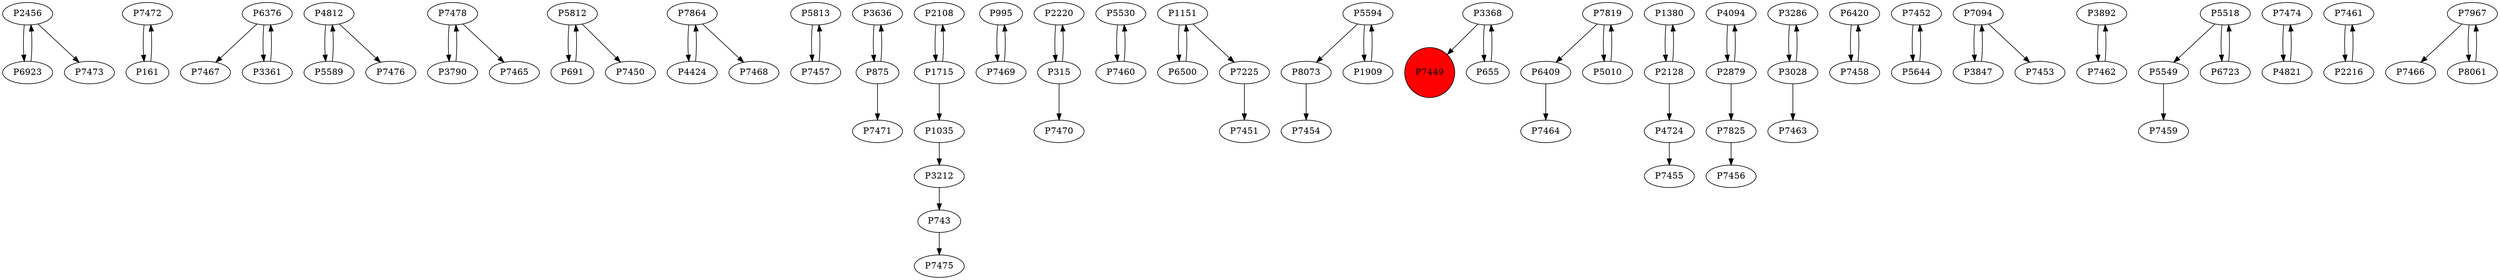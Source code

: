 digraph {
	P2456 -> P6923
	P7472 -> P161
	P6376 -> P7467
	P4812 -> P5589
	P7478 -> P3790
	P5812 -> P691
	P7864 -> P4424
	P5813 -> P7457
	P7864 -> P7468
	P3636 -> P875
	P2108 -> P1715
	P995 -> P7469
	P3361 -> P6376
	P2220 -> P315
	P5530 -> P7460
	P1151 -> P6500
	P1151 -> P7225
	P5594 -> P8073
	P3368 -> P7449
	P7819 -> P6409
	P1380 -> P2128
	P315 -> P2220
	P4094 -> P2879
	P3286 -> P3028
	P8073 -> P7454
	P2128 -> P4724
	P875 -> P7471
	P3212 -> P743
	P5812 -> P7450
	P1715 -> P1035
	P6420 -> P7458
	P3028 -> P3286
	P4424 -> P7864
	P2456 -> P7473
	P3790 -> P7478
	P7452 -> P5644
	P7460 -> P5530
	P6500 -> P1151
	P6923 -> P2456
	P5594 -> P1909
	P5644 -> P7452
	P3028 -> P7463
	P7457 -> P5813
	P7094 -> P3847
	P3892 -> P7462
	P5518 -> P5549
	P1715 -> P2108
	P7478 -> P7465
	P7462 -> P3892
	P7474 -> P4821
	P7819 -> P5010
	P743 -> P7475
	P7461 -> P2216
	P691 -> P5812
	P4812 -> P7476
	P7458 -> P6420
	P655 -> P3368
	P6723 -> P5518
	P5549 -> P7459
	P1035 -> P3212
	P2879 -> P4094
	P7825 -> P7456
	P5518 -> P6723
	P6376 -> P3361
	P6409 -> P7464
	P161 -> P7472
	P4724 -> P7455
	P3847 -> P7094
	P7094 -> P7453
	P2879 -> P7825
	P7469 -> P995
	P5010 -> P7819
	P2216 -> P7461
	P1909 -> P5594
	P3368 -> P655
	P7967 -> P7466
	P7967 -> P8061
	P2128 -> P1380
	P7225 -> P7451
	P8061 -> P7967
	P875 -> P3636
	P315 -> P7470
	P4821 -> P7474
	P5589 -> P4812
	P7449 [shape=circle]
	P7449 [style=filled]
	P7449 [fillcolor=red]
}